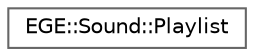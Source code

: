 digraph "Graphical Class Hierarchy"
{
 // LATEX_PDF_SIZE
  bgcolor="transparent";
  edge [fontname=Helvetica,fontsize=10,labelfontname=Helvetica,labelfontsize=10];
  node [fontname=Helvetica,fontsize=10,shape=box,height=0.2,width=0.4];
  rankdir="LR";
  Node0 [id="Node000000",label="EGE::Sound::Playlist",height=0.2,width=0.4,color="grey40", fillcolor="white", style="filled",URL="$classEGE_1_1Sound_1_1Playlist.html",tooltip="Represents a playlist of music tracks."];
}
